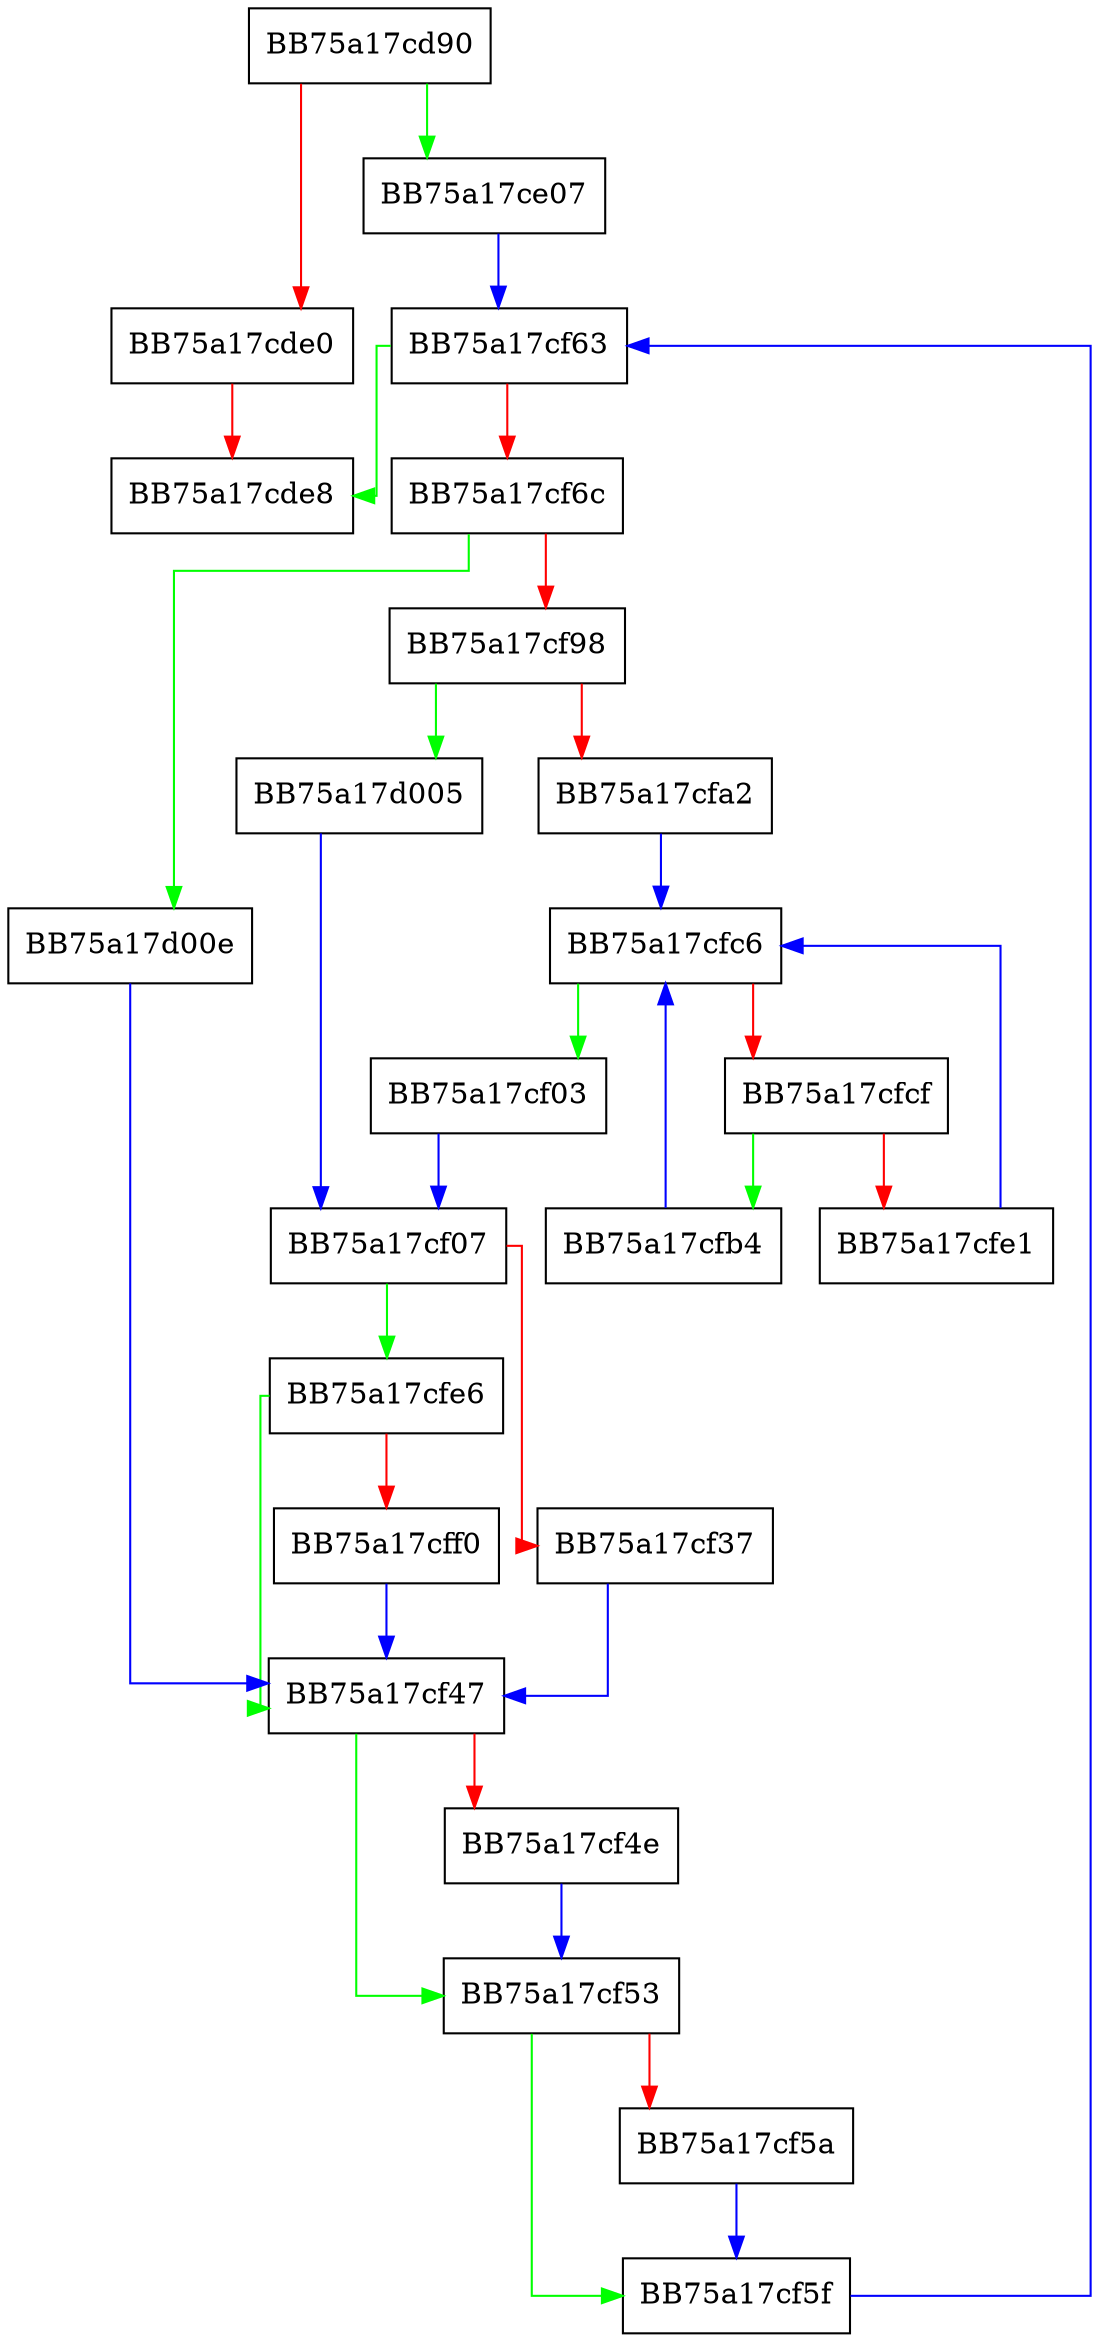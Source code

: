 digraph FUN_75a17cd90 {
  node [shape="box"];
  graph [splines=ortho];
  BB75a17cd90 -> BB75a17ce07 [color="green"];
  BB75a17cd90 -> BB75a17cde0 [color="red"];
  BB75a17cde0 -> BB75a17cde8 [color="red"];
  BB75a17ce07 -> BB75a17cf63 [color="blue"];
  BB75a17cf03 -> BB75a17cf07 [color="blue"];
  BB75a17cf07 -> BB75a17cfe6 [color="green"];
  BB75a17cf07 -> BB75a17cf37 [color="red"];
  BB75a17cf37 -> BB75a17cf47 [color="blue"];
  BB75a17cf47 -> BB75a17cf53 [color="green"];
  BB75a17cf47 -> BB75a17cf4e [color="red"];
  BB75a17cf4e -> BB75a17cf53 [color="blue"];
  BB75a17cf53 -> BB75a17cf5f [color="green"];
  BB75a17cf53 -> BB75a17cf5a [color="red"];
  BB75a17cf5a -> BB75a17cf5f [color="blue"];
  BB75a17cf5f -> BB75a17cf63 [color="blue"];
  BB75a17cf63 -> BB75a17cde8 [color="green"];
  BB75a17cf63 -> BB75a17cf6c [color="red"];
  BB75a17cf6c -> BB75a17d00e [color="green"];
  BB75a17cf6c -> BB75a17cf98 [color="red"];
  BB75a17cf98 -> BB75a17d005 [color="green"];
  BB75a17cf98 -> BB75a17cfa2 [color="red"];
  BB75a17cfa2 -> BB75a17cfc6 [color="blue"];
  BB75a17cfb4 -> BB75a17cfc6 [color="blue"];
  BB75a17cfc6 -> BB75a17cf03 [color="green"];
  BB75a17cfc6 -> BB75a17cfcf [color="red"];
  BB75a17cfcf -> BB75a17cfb4 [color="green"];
  BB75a17cfcf -> BB75a17cfe1 [color="red"];
  BB75a17cfe1 -> BB75a17cfc6 [color="blue"];
  BB75a17cfe6 -> BB75a17cf47 [color="green"];
  BB75a17cfe6 -> BB75a17cff0 [color="red"];
  BB75a17cff0 -> BB75a17cf47 [color="blue"];
  BB75a17d005 -> BB75a17cf07 [color="blue"];
  BB75a17d00e -> BB75a17cf47 [color="blue"];
}